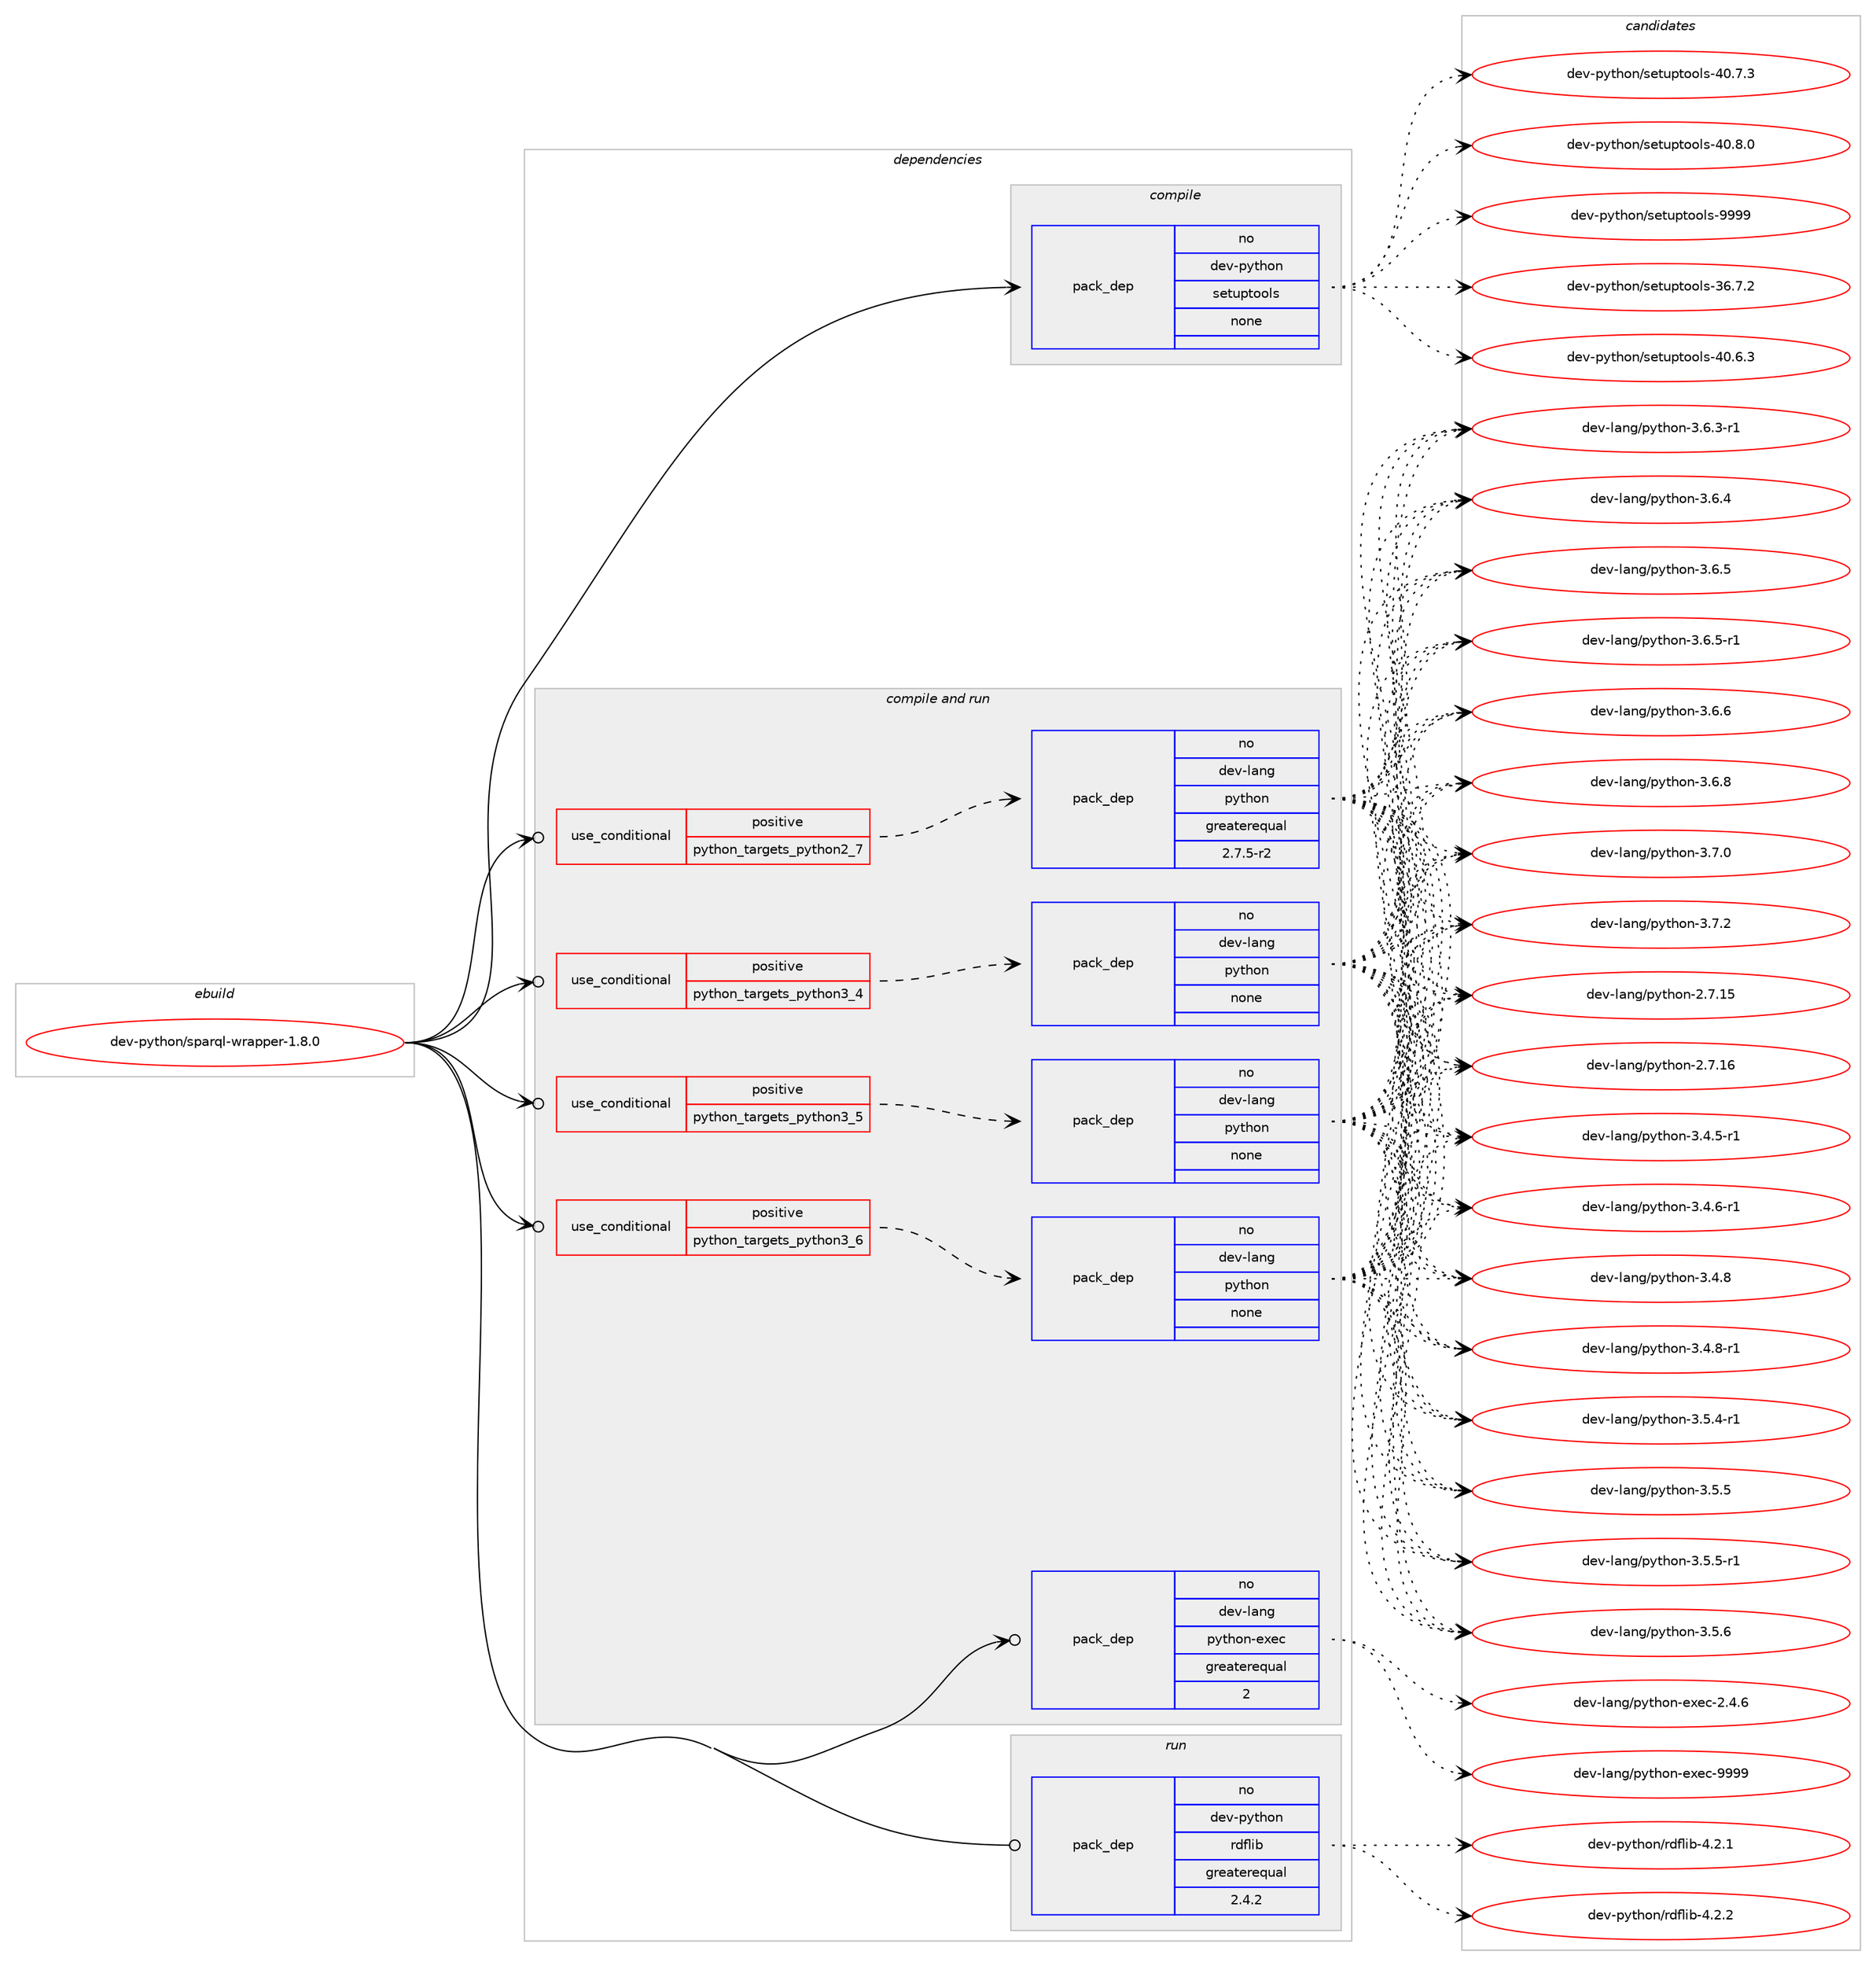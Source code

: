 digraph prolog {

# *************
# Graph options
# *************

newrank=true;
concentrate=true;
compound=true;
graph [rankdir=LR,fontname=Helvetica,fontsize=10,ranksep=1.5];#, ranksep=2.5, nodesep=0.2];
edge  [arrowhead=vee];
node  [fontname=Helvetica,fontsize=10];

# **********
# The ebuild
# **********

subgraph cluster_leftcol {
color=gray;
rank=same;
label=<<i>ebuild</i>>;
id [label="dev-python/sparql-wrapper-1.8.0", color=red, width=4, href="../dev-python/sparql-wrapper-1.8.0.svg"];
}

# ****************
# The dependencies
# ****************

subgraph cluster_midcol {
color=gray;
label=<<i>dependencies</i>>;
subgraph cluster_compile {
fillcolor="#eeeeee";
style=filled;
label=<<i>compile</i>>;
subgraph pack1033582 {
dependency1441755 [label=<<TABLE BORDER="0" CELLBORDER="1" CELLSPACING="0" CELLPADDING="4" WIDTH="220"><TR><TD ROWSPAN="6" CELLPADDING="30">pack_dep</TD></TR><TR><TD WIDTH="110">no</TD></TR><TR><TD>dev-python</TD></TR><TR><TD>setuptools</TD></TR><TR><TD>none</TD></TR><TR><TD></TD></TR></TABLE>>, shape=none, color=blue];
}
id:e -> dependency1441755:w [weight=20,style="solid",arrowhead="vee"];
}
subgraph cluster_compileandrun {
fillcolor="#eeeeee";
style=filled;
label=<<i>compile and run</i>>;
subgraph cond384811 {
dependency1441756 [label=<<TABLE BORDER="0" CELLBORDER="1" CELLSPACING="0" CELLPADDING="4"><TR><TD ROWSPAN="3" CELLPADDING="10">use_conditional</TD></TR><TR><TD>positive</TD></TR><TR><TD>python_targets_python2_7</TD></TR></TABLE>>, shape=none, color=red];
subgraph pack1033583 {
dependency1441757 [label=<<TABLE BORDER="0" CELLBORDER="1" CELLSPACING="0" CELLPADDING="4" WIDTH="220"><TR><TD ROWSPAN="6" CELLPADDING="30">pack_dep</TD></TR><TR><TD WIDTH="110">no</TD></TR><TR><TD>dev-lang</TD></TR><TR><TD>python</TD></TR><TR><TD>greaterequal</TD></TR><TR><TD>2.7.5-r2</TD></TR></TABLE>>, shape=none, color=blue];
}
dependency1441756:e -> dependency1441757:w [weight=20,style="dashed",arrowhead="vee"];
}
id:e -> dependency1441756:w [weight=20,style="solid",arrowhead="odotvee"];
subgraph cond384812 {
dependency1441758 [label=<<TABLE BORDER="0" CELLBORDER="1" CELLSPACING="0" CELLPADDING="4"><TR><TD ROWSPAN="3" CELLPADDING="10">use_conditional</TD></TR><TR><TD>positive</TD></TR><TR><TD>python_targets_python3_4</TD></TR></TABLE>>, shape=none, color=red];
subgraph pack1033584 {
dependency1441759 [label=<<TABLE BORDER="0" CELLBORDER="1" CELLSPACING="0" CELLPADDING="4" WIDTH="220"><TR><TD ROWSPAN="6" CELLPADDING="30">pack_dep</TD></TR><TR><TD WIDTH="110">no</TD></TR><TR><TD>dev-lang</TD></TR><TR><TD>python</TD></TR><TR><TD>none</TD></TR><TR><TD></TD></TR></TABLE>>, shape=none, color=blue];
}
dependency1441758:e -> dependency1441759:w [weight=20,style="dashed",arrowhead="vee"];
}
id:e -> dependency1441758:w [weight=20,style="solid",arrowhead="odotvee"];
subgraph cond384813 {
dependency1441760 [label=<<TABLE BORDER="0" CELLBORDER="1" CELLSPACING="0" CELLPADDING="4"><TR><TD ROWSPAN="3" CELLPADDING="10">use_conditional</TD></TR><TR><TD>positive</TD></TR><TR><TD>python_targets_python3_5</TD></TR></TABLE>>, shape=none, color=red];
subgraph pack1033585 {
dependency1441761 [label=<<TABLE BORDER="0" CELLBORDER="1" CELLSPACING="0" CELLPADDING="4" WIDTH="220"><TR><TD ROWSPAN="6" CELLPADDING="30">pack_dep</TD></TR><TR><TD WIDTH="110">no</TD></TR><TR><TD>dev-lang</TD></TR><TR><TD>python</TD></TR><TR><TD>none</TD></TR><TR><TD></TD></TR></TABLE>>, shape=none, color=blue];
}
dependency1441760:e -> dependency1441761:w [weight=20,style="dashed",arrowhead="vee"];
}
id:e -> dependency1441760:w [weight=20,style="solid",arrowhead="odotvee"];
subgraph cond384814 {
dependency1441762 [label=<<TABLE BORDER="0" CELLBORDER="1" CELLSPACING="0" CELLPADDING="4"><TR><TD ROWSPAN="3" CELLPADDING="10">use_conditional</TD></TR><TR><TD>positive</TD></TR><TR><TD>python_targets_python3_6</TD></TR></TABLE>>, shape=none, color=red];
subgraph pack1033586 {
dependency1441763 [label=<<TABLE BORDER="0" CELLBORDER="1" CELLSPACING="0" CELLPADDING="4" WIDTH="220"><TR><TD ROWSPAN="6" CELLPADDING="30">pack_dep</TD></TR><TR><TD WIDTH="110">no</TD></TR><TR><TD>dev-lang</TD></TR><TR><TD>python</TD></TR><TR><TD>none</TD></TR><TR><TD></TD></TR></TABLE>>, shape=none, color=blue];
}
dependency1441762:e -> dependency1441763:w [weight=20,style="dashed",arrowhead="vee"];
}
id:e -> dependency1441762:w [weight=20,style="solid",arrowhead="odotvee"];
subgraph pack1033587 {
dependency1441764 [label=<<TABLE BORDER="0" CELLBORDER="1" CELLSPACING="0" CELLPADDING="4" WIDTH="220"><TR><TD ROWSPAN="6" CELLPADDING="30">pack_dep</TD></TR><TR><TD WIDTH="110">no</TD></TR><TR><TD>dev-lang</TD></TR><TR><TD>python-exec</TD></TR><TR><TD>greaterequal</TD></TR><TR><TD>2</TD></TR></TABLE>>, shape=none, color=blue];
}
id:e -> dependency1441764:w [weight=20,style="solid",arrowhead="odotvee"];
}
subgraph cluster_run {
fillcolor="#eeeeee";
style=filled;
label=<<i>run</i>>;
subgraph pack1033588 {
dependency1441765 [label=<<TABLE BORDER="0" CELLBORDER="1" CELLSPACING="0" CELLPADDING="4" WIDTH="220"><TR><TD ROWSPAN="6" CELLPADDING="30">pack_dep</TD></TR><TR><TD WIDTH="110">no</TD></TR><TR><TD>dev-python</TD></TR><TR><TD>rdflib</TD></TR><TR><TD>greaterequal</TD></TR><TR><TD>2.4.2</TD></TR></TABLE>>, shape=none, color=blue];
}
id:e -> dependency1441765:w [weight=20,style="solid",arrowhead="odot"];
}
}

# **************
# The candidates
# **************

subgraph cluster_choices {
rank=same;
color=gray;
label=<<i>candidates</i>>;

subgraph choice1033582 {
color=black;
nodesep=1;
choice100101118451121211161041111104711510111611711211611111110811545515446554650 [label="dev-python/setuptools-36.7.2", color=red, width=4,href="../dev-python/setuptools-36.7.2.svg"];
choice100101118451121211161041111104711510111611711211611111110811545524846544651 [label="dev-python/setuptools-40.6.3", color=red, width=4,href="../dev-python/setuptools-40.6.3.svg"];
choice100101118451121211161041111104711510111611711211611111110811545524846554651 [label="dev-python/setuptools-40.7.3", color=red, width=4,href="../dev-python/setuptools-40.7.3.svg"];
choice100101118451121211161041111104711510111611711211611111110811545524846564648 [label="dev-python/setuptools-40.8.0", color=red, width=4,href="../dev-python/setuptools-40.8.0.svg"];
choice10010111845112121116104111110471151011161171121161111111081154557575757 [label="dev-python/setuptools-9999", color=red, width=4,href="../dev-python/setuptools-9999.svg"];
dependency1441755:e -> choice100101118451121211161041111104711510111611711211611111110811545515446554650:w [style=dotted,weight="100"];
dependency1441755:e -> choice100101118451121211161041111104711510111611711211611111110811545524846544651:w [style=dotted,weight="100"];
dependency1441755:e -> choice100101118451121211161041111104711510111611711211611111110811545524846554651:w [style=dotted,weight="100"];
dependency1441755:e -> choice100101118451121211161041111104711510111611711211611111110811545524846564648:w [style=dotted,weight="100"];
dependency1441755:e -> choice10010111845112121116104111110471151011161171121161111111081154557575757:w [style=dotted,weight="100"];
}
subgraph choice1033583 {
color=black;
nodesep=1;
choice10010111845108971101034711212111610411111045504655464953 [label="dev-lang/python-2.7.15", color=red, width=4,href="../dev-lang/python-2.7.15.svg"];
choice10010111845108971101034711212111610411111045504655464954 [label="dev-lang/python-2.7.16", color=red, width=4,href="../dev-lang/python-2.7.16.svg"];
choice1001011184510897110103471121211161041111104551465246534511449 [label="dev-lang/python-3.4.5-r1", color=red, width=4,href="../dev-lang/python-3.4.5-r1.svg"];
choice1001011184510897110103471121211161041111104551465246544511449 [label="dev-lang/python-3.4.6-r1", color=red, width=4,href="../dev-lang/python-3.4.6-r1.svg"];
choice100101118451089711010347112121116104111110455146524656 [label="dev-lang/python-3.4.8", color=red, width=4,href="../dev-lang/python-3.4.8.svg"];
choice1001011184510897110103471121211161041111104551465246564511449 [label="dev-lang/python-3.4.8-r1", color=red, width=4,href="../dev-lang/python-3.4.8-r1.svg"];
choice1001011184510897110103471121211161041111104551465346524511449 [label="dev-lang/python-3.5.4-r1", color=red, width=4,href="../dev-lang/python-3.5.4-r1.svg"];
choice100101118451089711010347112121116104111110455146534653 [label="dev-lang/python-3.5.5", color=red, width=4,href="../dev-lang/python-3.5.5.svg"];
choice1001011184510897110103471121211161041111104551465346534511449 [label="dev-lang/python-3.5.5-r1", color=red, width=4,href="../dev-lang/python-3.5.5-r1.svg"];
choice100101118451089711010347112121116104111110455146534654 [label="dev-lang/python-3.5.6", color=red, width=4,href="../dev-lang/python-3.5.6.svg"];
choice1001011184510897110103471121211161041111104551465446514511449 [label="dev-lang/python-3.6.3-r1", color=red, width=4,href="../dev-lang/python-3.6.3-r1.svg"];
choice100101118451089711010347112121116104111110455146544652 [label="dev-lang/python-3.6.4", color=red, width=4,href="../dev-lang/python-3.6.4.svg"];
choice100101118451089711010347112121116104111110455146544653 [label="dev-lang/python-3.6.5", color=red, width=4,href="../dev-lang/python-3.6.5.svg"];
choice1001011184510897110103471121211161041111104551465446534511449 [label="dev-lang/python-3.6.5-r1", color=red, width=4,href="../dev-lang/python-3.6.5-r1.svg"];
choice100101118451089711010347112121116104111110455146544654 [label="dev-lang/python-3.6.6", color=red, width=4,href="../dev-lang/python-3.6.6.svg"];
choice100101118451089711010347112121116104111110455146544656 [label="dev-lang/python-3.6.8", color=red, width=4,href="../dev-lang/python-3.6.8.svg"];
choice100101118451089711010347112121116104111110455146554648 [label="dev-lang/python-3.7.0", color=red, width=4,href="../dev-lang/python-3.7.0.svg"];
choice100101118451089711010347112121116104111110455146554650 [label="dev-lang/python-3.7.2", color=red, width=4,href="../dev-lang/python-3.7.2.svg"];
dependency1441757:e -> choice10010111845108971101034711212111610411111045504655464953:w [style=dotted,weight="100"];
dependency1441757:e -> choice10010111845108971101034711212111610411111045504655464954:w [style=dotted,weight="100"];
dependency1441757:e -> choice1001011184510897110103471121211161041111104551465246534511449:w [style=dotted,weight="100"];
dependency1441757:e -> choice1001011184510897110103471121211161041111104551465246544511449:w [style=dotted,weight="100"];
dependency1441757:e -> choice100101118451089711010347112121116104111110455146524656:w [style=dotted,weight="100"];
dependency1441757:e -> choice1001011184510897110103471121211161041111104551465246564511449:w [style=dotted,weight="100"];
dependency1441757:e -> choice1001011184510897110103471121211161041111104551465346524511449:w [style=dotted,weight="100"];
dependency1441757:e -> choice100101118451089711010347112121116104111110455146534653:w [style=dotted,weight="100"];
dependency1441757:e -> choice1001011184510897110103471121211161041111104551465346534511449:w [style=dotted,weight="100"];
dependency1441757:e -> choice100101118451089711010347112121116104111110455146534654:w [style=dotted,weight="100"];
dependency1441757:e -> choice1001011184510897110103471121211161041111104551465446514511449:w [style=dotted,weight="100"];
dependency1441757:e -> choice100101118451089711010347112121116104111110455146544652:w [style=dotted,weight="100"];
dependency1441757:e -> choice100101118451089711010347112121116104111110455146544653:w [style=dotted,weight="100"];
dependency1441757:e -> choice1001011184510897110103471121211161041111104551465446534511449:w [style=dotted,weight="100"];
dependency1441757:e -> choice100101118451089711010347112121116104111110455146544654:w [style=dotted,weight="100"];
dependency1441757:e -> choice100101118451089711010347112121116104111110455146544656:w [style=dotted,weight="100"];
dependency1441757:e -> choice100101118451089711010347112121116104111110455146554648:w [style=dotted,weight="100"];
dependency1441757:e -> choice100101118451089711010347112121116104111110455146554650:w [style=dotted,weight="100"];
}
subgraph choice1033584 {
color=black;
nodesep=1;
choice10010111845108971101034711212111610411111045504655464953 [label="dev-lang/python-2.7.15", color=red, width=4,href="../dev-lang/python-2.7.15.svg"];
choice10010111845108971101034711212111610411111045504655464954 [label="dev-lang/python-2.7.16", color=red, width=4,href="../dev-lang/python-2.7.16.svg"];
choice1001011184510897110103471121211161041111104551465246534511449 [label="dev-lang/python-3.4.5-r1", color=red, width=4,href="../dev-lang/python-3.4.5-r1.svg"];
choice1001011184510897110103471121211161041111104551465246544511449 [label="dev-lang/python-3.4.6-r1", color=red, width=4,href="../dev-lang/python-3.4.6-r1.svg"];
choice100101118451089711010347112121116104111110455146524656 [label="dev-lang/python-3.4.8", color=red, width=4,href="../dev-lang/python-3.4.8.svg"];
choice1001011184510897110103471121211161041111104551465246564511449 [label="dev-lang/python-3.4.8-r1", color=red, width=4,href="../dev-lang/python-3.4.8-r1.svg"];
choice1001011184510897110103471121211161041111104551465346524511449 [label="dev-lang/python-3.5.4-r1", color=red, width=4,href="../dev-lang/python-3.5.4-r1.svg"];
choice100101118451089711010347112121116104111110455146534653 [label="dev-lang/python-3.5.5", color=red, width=4,href="../dev-lang/python-3.5.5.svg"];
choice1001011184510897110103471121211161041111104551465346534511449 [label="dev-lang/python-3.5.5-r1", color=red, width=4,href="../dev-lang/python-3.5.5-r1.svg"];
choice100101118451089711010347112121116104111110455146534654 [label="dev-lang/python-3.5.6", color=red, width=4,href="../dev-lang/python-3.5.6.svg"];
choice1001011184510897110103471121211161041111104551465446514511449 [label="dev-lang/python-3.6.3-r1", color=red, width=4,href="../dev-lang/python-3.6.3-r1.svg"];
choice100101118451089711010347112121116104111110455146544652 [label="dev-lang/python-3.6.4", color=red, width=4,href="../dev-lang/python-3.6.4.svg"];
choice100101118451089711010347112121116104111110455146544653 [label="dev-lang/python-3.6.5", color=red, width=4,href="../dev-lang/python-3.6.5.svg"];
choice1001011184510897110103471121211161041111104551465446534511449 [label="dev-lang/python-3.6.5-r1", color=red, width=4,href="../dev-lang/python-3.6.5-r1.svg"];
choice100101118451089711010347112121116104111110455146544654 [label="dev-lang/python-3.6.6", color=red, width=4,href="../dev-lang/python-3.6.6.svg"];
choice100101118451089711010347112121116104111110455146544656 [label="dev-lang/python-3.6.8", color=red, width=4,href="../dev-lang/python-3.6.8.svg"];
choice100101118451089711010347112121116104111110455146554648 [label="dev-lang/python-3.7.0", color=red, width=4,href="../dev-lang/python-3.7.0.svg"];
choice100101118451089711010347112121116104111110455146554650 [label="dev-lang/python-3.7.2", color=red, width=4,href="../dev-lang/python-3.7.2.svg"];
dependency1441759:e -> choice10010111845108971101034711212111610411111045504655464953:w [style=dotted,weight="100"];
dependency1441759:e -> choice10010111845108971101034711212111610411111045504655464954:w [style=dotted,weight="100"];
dependency1441759:e -> choice1001011184510897110103471121211161041111104551465246534511449:w [style=dotted,weight="100"];
dependency1441759:e -> choice1001011184510897110103471121211161041111104551465246544511449:w [style=dotted,weight="100"];
dependency1441759:e -> choice100101118451089711010347112121116104111110455146524656:w [style=dotted,weight="100"];
dependency1441759:e -> choice1001011184510897110103471121211161041111104551465246564511449:w [style=dotted,weight="100"];
dependency1441759:e -> choice1001011184510897110103471121211161041111104551465346524511449:w [style=dotted,weight="100"];
dependency1441759:e -> choice100101118451089711010347112121116104111110455146534653:w [style=dotted,weight="100"];
dependency1441759:e -> choice1001011184510897110103471121211161041111104551465346534511449:w [style=dotted,weight="100"];
dependency1441759:e -> choice100101118451089711010347112121116104111110455146534654:w [style=dotted,weight="100"];
dependency1441759:e -> choice1001011184510897110103471121211161041111104551465446514511449:w [style=dotted,weight="100"];
dependency1441759:e -> choice100101118451089711010347112121116104111110455146544652:w [style=dotted,weight="100"];
dependency1441759:e -> choice100101118451089711010347112121116104111110455146544653:w [style=dotted,weight="100"];
dependency1441759:e -> choice1001011184510897110103471121211161041111104551465446534511449:w [style=dotted,weight="100"];
dependency1441759:e -> choice100101118451089711010347112121116104111110455146544654:w [style=dotted,weight="100"];
dependency1441759:e -> choice100101118451089711010347112121116104111110455146544656:w [style=dotted,weight="100"];
dependency1441759:e -> choice100101118451089711010347112121116104111110455146554648:w [style=dotted,weight="100"];
dependency1441759:e -> choice100101118451089711010347112121116104111110455146554650:w [style=dotted,weight="100"];
}
subgraph choice1033585 {
color=black;
nodesep=1;
choice10010111845108971101034711212111610411111045504655464953 [label="dev-lang/python-2.7.15", color=red, width=4,href="../dev-lang/python-2.7.15.svg"];
choice10010111845108971101034711212111610411111045504655464954 [label="dev-lang/python-2.7.16", color=red, width=4,href="../dev-lang/python-2.7.16.svg"];
choice1001011184510897110103471121211161041111104551465246534511449 [label="dev-lang/python-3.4.5-r1", color=red, width=4,href="../dev-lang/python-3.4.5-r1.svg"];
choice1001011184510897110103471121211161041111104551465246544511449 [label="dev-lang/python-3.4.6-r1", color=red, width=4,href="../dev-lang/python-3.4.6-r1.svg"];
choice100101118451089711010347112121116104111110455146524656 [label="dev-lang/python-3.4.8", color=red, width=4,href="../dev-lang/python-3.4.8.svg"];
choice1001011184510897110103471121211161041111104551465246564511449 [label="dev-lang/python-3.4.8-r1", color=red, width=4,href="../dev-lang/python-3.4.8-r1.svg"];
choice1001011184510897110103471121211161041111104551465346524511449 [label="dev-lang/python-3.5.4-r1", color=red, width=4,href="../dev-lang/python-3.5.4-r1.svg"];
choice100101118451089711010347112121116104111110455146534653 [label="dev-lang/python-3.5.5", color=red, width=4,href="../dev-lang/python-3.5.5.svg"];
choice1001011184510897110103471121211161041111104551465346534511449 [label="dev-lang/python-3.5.5-r1", color=red, width=4,href="../dev-lang/python-3.5.5-r1.svg"];
choice100101118451089711010347112121116104111110455146534654 [label="dev-lang/python-3.5.6", color=red, width=4,href="../dev-lang/python-3.5.6.svg"];
choice1001011184510897110103471121211161041111104551465446514511449 [label="dev-lang/python-3.6.3-r1", color=red, width=4,href="../dev-lang/python-3.6.3-r1.svg"];
choice100101118451089711010347112121116104111110455146544652 [label="dev-lang/python-3.6.4", color=red, width=4,href="../dev-lang/python-3.6.4.svg"];
choice100101118451089711010347112121116104111110455146544653 [label="dev-lang/python-3.6.5", color=red, width=4,href="../dev-lang/python-3.6.5.svg"];
choice1001011184510897110103471121211161041111104551465446534511449 [label="dev-lang/python-3.6.5-r1", color=red, width=4,href="../dev-lang/python-3.6.5-r1.svg"];
choice100101118451089711010347112121116104111110455146544654 [label="dev-lang/python-3.6.6", color=red, width=4,href="../dev-lang/python-3.6.6.svg"];
choice100101118451089711010347112121116104111110455146544656 [label="dev-lang/python-3.6.8", color=red, width=4,href="../dev-lang/python-3.6.8.svg"];
choice100101118451089711010347112121116104111110455146554648 [label="dev-lang/python-3.7.0", color=red, width=4,href="../dev-lang/python-3.7.0.svg"];
choice100101118451089711010347112121116104111110455146554650 [label="dev-lang/python-3.7.2", color=red, width=4,href="../dev-lang/python-3.7.2.svg"];
dependency1441761:e -> choice10010111845108971101034711212111610411111045504655464953:w [style=dotted,weight="100"];
dependency1441761:e -> choice10010111845108971101034711212111610411111045504655464954:w [style=dotted,weight="100"];
dependency1441761:e -> choice1001011184510897110103471121211161041111104551465246534511449:w [style=dotted,weight="100"];
dependency1441761:e -> choice1001011184510897110103471121211161041111104551465246544511449:w [style=dotted,weight="100"];
dependency1441761:e -> choice100101118451089711010347112121116104111110455146524656:w [style=dotted,weight="100"];
dependency1441761:e -> choice1001011184510897110103471121211161041111104551465246564511449:w [style=dotted,weight="100"];
dependency1441761:e -> choice1001011184510897110103471121211161041111104551465346524511449:w [style=dotted,weight="100"];
dependency1441761:e -> choice100101118451089711010347112121116104111110455146534653:w [style=dotted,weight="100"];
dependency1441761:e -> choice1001011184510897110103471121211161041111104551465346534511449:w [style=dotted,weight="100"];
dependency1441761:e -> choice100101118451089711010347112121116104111110455146534654:w [style=dotted,weight="100"];
dependency1441761:e -> choice1001011184510897110103471121211161041111104551465446514511449:w [style=dotted,weight="100"];
dependency1441761:e -> choice100101118451089711010347112121116104111110455146544652:w [style=dotted,weight="100"];
dependency1441761:e -> choice100101118451089711010347112121116104111110455146544653:w [style=dotted,weight="100"];
dependency1441761:e -> choice1001011184510897110103471121211161041111104551465446534511449:w [style=dotted,weight="100"];
dependency1441761:e -> choice100101118451089711010347112121116104111110455146544654:w [style=dotted,weight="100"];
dependency1441761:e -> choice100101118451089711010347112121116104111110455146544656:w [style=dotted,weight="100"];
dependency1441761:e -> choice100101118451089711010347112121116104111110455146554648:w [style=dotted,weight="100"];
dependency1441761:e -> choice100101118451089711010347112121116104111110455146554650:w [style=dotted,weight="100"];
}
subgraph choice1033586 {
color=black;
nodesep=1;
choice10010111845108971101034711212111610411111045504655464953 [label="dev-lang/python-2.7.15", color=red, width=4,href="../dev-lang/python-2.7.15.svg"];
choice10010111845108971101034711212111610411111045504655464954 [label="dev-lang/python-2.7.16", color=red, width=4,href="../dev-lang/python-2.7.16.svg"];
choice1001011184510897110103471121211161041111104551465246534511449 [label="dev-lang/python-3.4.5-r1", color=red, width=4,href="../dev-lang/python-3.4.5-r1.svg"];
choice1001011184510897110103471121211161041111104551465246544511449 [label="dev-lang/python-3.4.6-r1", color=red, width=4,href="../dev-lang/python-3.4.6-r1.svg"];
choice100101118451089711010347112121116104111110455146524656 [label="dev-lang/python-3.4.8", color=red, width=4,href="../dev-lang/python-3.4.8.svg"];
choice1001011184510897110103471121211161041111104551465246564511449 [label="dev-lang/python-3.4.8-r1", color=red, width=4,href="../dev-lang/python-3.4.8-r1.svg"];
choice1001011184510897110103471121211161041111104551465346524511449 [label="dev-lang/python-3.5.4-r1", color=red, width=4,href="../dev-lang/python-3.5.4-r1.svg"];
choice100101118451089711010347112121116104111110455146534653 [label="dev-lang/python-3.5.5", color=red, width=4,href="../dev-lang/python-3.5.5.svg"];
choice1001011184510897110103471121211161041111104551465346534511449 [label="dev-lang/python-3.5.5-r1", color=red, width=4,href="../dev-lang/python-3.5.5-r1.svg"];
choice100101118451089711010347112121116104111110455146534654 [label="dev-lang/python-3.5.6", color=red, width=4,href="../dev-lang/python-3.5.6.svg"];
choice1001011184510897110103471121211161041111104551465446514511449 [label="dev-lang/python-3.6.3-r1", color=red, width=4,href="../dev-lang/python-3.6.3-r1.svg"];
choice100101118451089711010347112121116104111110455146544652 [label="dev-lang/python-3.6.4", color=red, width=4,href="../dev-lang/python-3.6.4.svg"];
choice100101118451089711010347112121116104111110455146544653 [label="dev-lang/python-3.6.5", color=red, width=4,href="../dev-lang/python-3.6.5.svg"];
choice1001011184510897110103471121211161041111104551465446534511449 [label="dev-lang/python-3.6.5-r1", color=red, width=4,href="../dev-lang/python-3.6.5-r1.svg"];
choice100101118451089711010347112121116104111110455146544654 [label="dev-lang/python-3.6.6", color=red, width=4,href="../dev-lang/python-3.6.6.svg"];
choice100101118451089711010347112121116104111110455146544656 [label="dev-lang/python-3.6.8", color=red, width=4,href="../dev-lang/python-3.6.8.svg"];
choice100101118451089711010347112121116104111110455146554648 [label="dev-lang/python-3.7.0", color=red, width=4,href="../dev-lang/python-3.7.0.svg"];
choice100101118451089711010347112121116104111110455146554650 [label="dev-lang/python-3.7.2", color=red, width=4,href="../dev-lang/python-3.7.2.svg"];
dependency1441763:e -> choice10010111845108971101034711212111610411111045504655464953:w [style=dotted,weight="100"];
dependency1441763:e -> choice10010111845108971101034711212111610411111045504655464954:w [style=dotted,weight="100"];
dependency1441763:e -> choice1001011184510897110103471121211161041111104551465246534511449:w [style=dotted,weight="100"];
dependency1441763:e -> choice1001011184510897110103471121211161041111104551465246544511449:w [style=dotted,weight="100"];
dependency1441763:e -> choice100101118451089711010347112121116104111110455146524656:w [style=dotted,weight="100"];
dependency1441763:e -> choice1001011184510897110103471121211161041111104551465246564511449:w [style=dotted,weight="100"];
dependency1441763:e -> choice1001011184510897110103471121211161041111104551465346524511449:w [style=dotted,weight="100"];
dependency1441763:e -> choice100101118451089711010347112121116104111110455146534653:w [style=dotted,weight="100"];
dependency1441763:e -> choice1001011184510897110103471121211161041111104551465346534511449:w [style=dotted,weight="100"];
dependency1441763:e -> choice100101118451089711010347112121116104111110455146534654:w [style=dotted,weight="100"];
dependency1441763:e -> choice1001011184510897110103471121211161041111104551465446514511449:w [style=dotted,weight="100"];
dependency1441763:e -> choice100101118451089711010347112121116104111110455146544652:w [style=dotted,weight="100"];
dependency1441763:e -> choice100101118451089711010347112121116104111110455146544653:w [style=dotted,weight="100"];
dependency1441763:e -> choice1001011184510897110103471121211161041111104551465446534511449:w [style=dotted,weight="100"];
dependency1441763:e -> choice100101118451089711010347112121116104111110455146544654:w [style=dotted,weight="100"];
dependency1441763:e -> choice100101118451089711010347112121116104111110455146544656:w [style=dotted,weight="100"];
dependency1441763:e -> choice100101118451089711010347112121116104111110455146554648:w [style=dotted,weight="100"];
dependency1441763:e -> choice100101118451089711010347112121116104111110455146554650:w [style=dotted,weight="100"];
}
subgraph choice1033587 {
color=black;
nodesep=1;
choice1001011184510897110103471121211161041111104510112010199455046524654 [label="dev-lang/python-exec-2.4.6", color=red, width=4,href="../dev-lang/python-exec-2.4.6.svg"];
choice10010111845108971101034711212111610411111045101120101994557575757 [label="dev-lang/python-exec-9999", color=red, width=4,href="../dev-lang/python-exec-9999.svg"];
dependency1441764:e -> choice1001011184510897110103471121211161041111104510112010199455046524654:w [style=dotted,weight="100"];
dependency1441764:e -> choice10010111845108971101034711212111610411111045101120101994557575757:w [style=dotted,weight="100"];
}
subgraph choice1033588 {
color=black;
nodesep=1;
choice100101118451121211161041111104711410010210810598455246504649 [label="dev-python/rdflib-4.2.1", color=red, width=4,href="../dev-python/rdflib-4.2.1.svg"];
choice100101118451121211161041111104711410010210810598455246504650 [label="dev-python/rdflib-4.2.2", color=red, width=4,href="../dev-python/rdflib-4.2.2.svg"];
dependency1441765:e -> choice100101118451121211161041111104711410010210810598455246504649:w [style=dotted,weight="100"];
dependency1441765:e -> choice100101118451121211161041111104711410010210810598455246504650:w [style=dotted,weight="100"];
}
}

}
